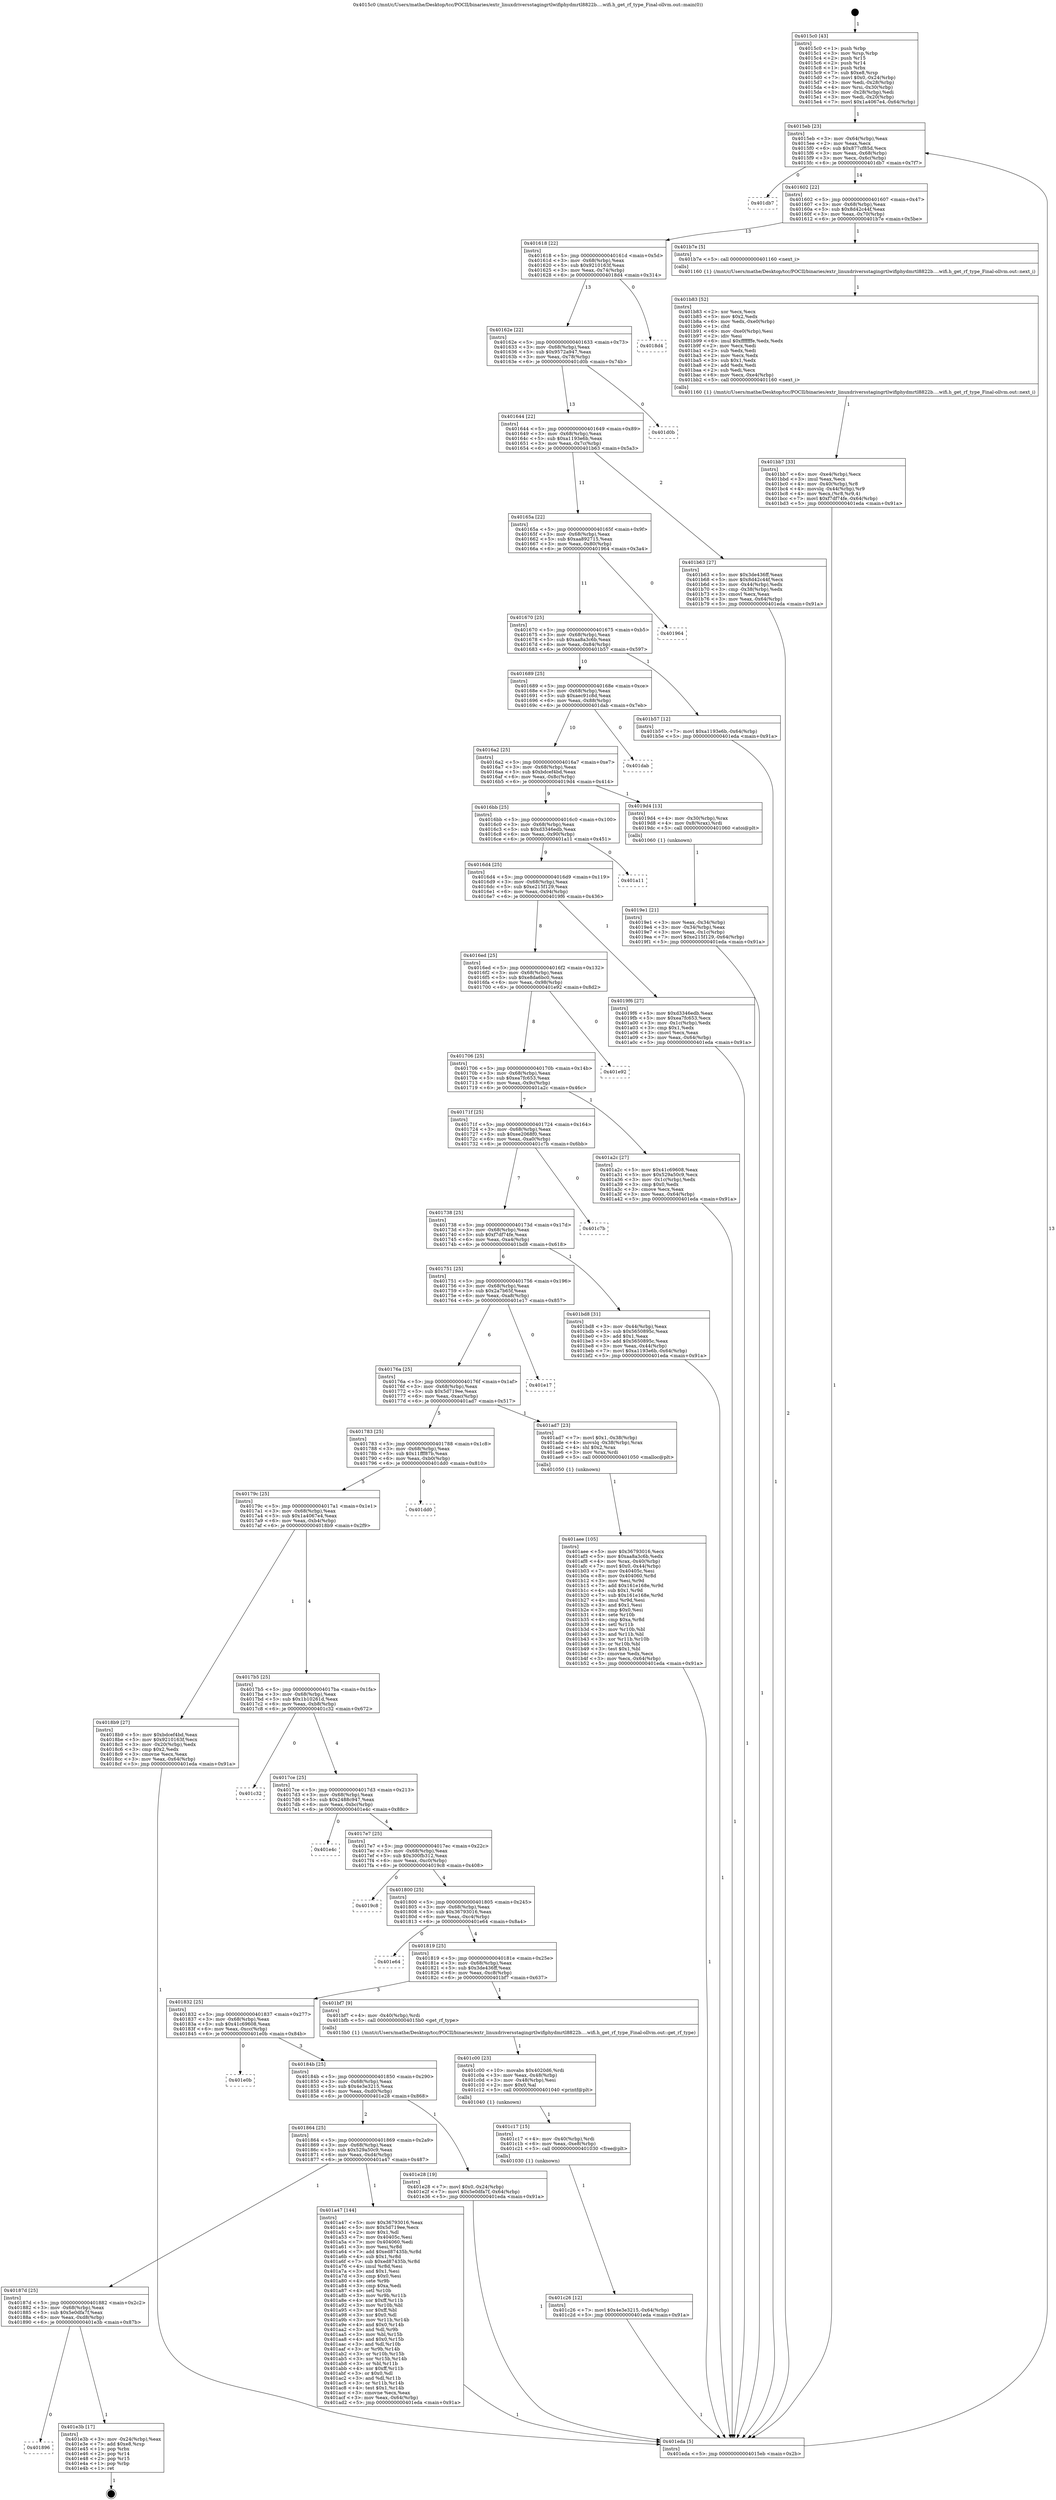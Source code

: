 digraph "0x4015c0" {
  label = "0x4015c0 (/mnt/c/Users/mathe/Desktop/tcc/POCII/binaries/extr_linuxdriversstagingrtlwifiphydmrtl8822b....wifi.h_get_rf_type_Final-ollvm.out::main(0))"
  labelloc = "t"
  node[shape=record]

  Entry [label="",width=0.3,height=0.3,shape=circle,fillcolor=black,style=filled]
  "0x4015eb" [label="{
     0x4015eb [23]\l
     | [instrs]\l
     &nbsp;&nbsp;0x4015eb \<+3\>: mov -0x64(%rbp),%eax\l
     &nbsp;&nbsp;0x4015ee \<+2\>: mov %eax,%ecx\l
     &nbsp;&nbsp;0x4015f0 \<+6\>: sub $0x877cf85d,%ecx\l
     &nbsp;&nbsp;0x4015f6 \<+3\>: mov %eax,-0x68(%rbp)\l
     &nbsp;&nbsp;0x4015f9 \<+3\>: mov %ecx,-0x6c(%rbp)\l
     &nbsp;&nbsp;0x4015fc \<+6\>: je 0000000000401db7 \<main+0x7f7\>\l
  }"]
  "0x401db7" [label="{
     0x401db7\l
  }", style=dashed]
  "0x401602" [label="{
     0x401602 [22]\l
     | [instrs]\l
     &nbsp;&nbsp;0x401602 \<+5\>: jmp 0000000000401607 \<main+0x47\>\l
     &nbsp;&nbsp;0x401607 \<+3\>: mov -0x68(%rbp),%eax\l
     &nbsp;&nbsp;0x40160a \<+5\>: sub $0x8d42c44f,%eax\l
     &nbsp;&nbsp;0x40160f \<+3\>: mov %eax,-0x70(%rbp)\l
     &nbsp;&nbsp;0x401612 \<+6\>: je 0000000000401b7e \<main+0x5be\>\l
  }"]
  Exit [label="",width=0.3,height=0.3,shape=circle,fillcolor=black,style=filled,peripheries=2]
  "0x401b7e" [label="{
     0x401b7e [5]\l
     | [instrs]\l
     &nbsp;&nbsp;0x401b7e \<+5\>: call 0000000000401160 \<next_i\>\l
     | [calls]\l
     &nbsp;&nbsp;0x401160 \{1\} (/mnt/c/Users/mathe/Desktop/tcc/POCII/binaries/extr_linuxdriversstagingrtlwifiphydmrtl8822b....wifi.h_get_rf_type_Final-ollvm.out::next_i)\l
  }"]
  "0x401618" [label="{
     0x401618 [22]\l
     | [instrs]\l
     &nbsp;&nbsp;0x401618 \<+5\>: jmp 000000000040161d \<main+0x5d\>\l
     &nbsp;&nbsp;0x40161d \<+3\>: mov -0x68(%rbp),%eax\l
     &nbsp;&nbsp;0x401620 \<+5\>: sub $0x9210163f,%eax\l
     &nbsp;&nbsp;0x401625 \<+3\>: mov %eax,-0x74(%rbp)\l
     &nbsp;&nbsp;0x401628 \<+6\>: je 00000000004018d4 \<main+0x314\>\l
  }"]
  "0x401896" [label="{
     0x401896\l
  }", style=dashed]
  "0x4018d4" [label="{
     0x4018d4\l
  }", style=dashed]
  "0x40162e" [label="{
     0x40162e [22]\l
     | [instrs]\l
     &nbsp;&nbsp;0x40162e \<+5\>: jmp 0000000000401633 \<main+0x73\>\l
     &nbsp;&nbsp;0x401633 \<+3\>: mov -0x68(%rbp),%eax\l
     &nbsp;&nbsp;0x401636 \<+5\>: sub $0x9572a947,%eax\l
     &nbsp;&nbsp;0x40163b \<+3\>: mov %eax,-0x78(%rbp)\l
     &nbsp;&nbsp;0x40163e \<+6\>: je 0000000000401d0b \<main+0x74b\>\l
  }"]
  "0x401e3b" [label="{
     0x401e3b [17]\l
     | [instrs]\l
     &nbsp;&nbsp;0x401e3b \<+3\>: mov -0x24(%rbp),%eax\l
     &nbsp;&nbsp;0x401e3e \<+7\>: add $0xe8,%rsp\l
     &nbsp;&nbsp;0x401e45 \<+1\>: pop %rbx\l
     &nbsp;&nbsp;0x401e46 \<+2\>: pop %r14\l
     &nbsp;&nbsp;0x401e48 \<+2\>: pop %r15\l
     &nbsp;&nbsp;0x401e4a \<+1\>: pop %rbp\l
     &nbsp;&nbsp;0x401e4b \<+1\>: ret\l
  }"]
  "0x401d0b" [label="{
     0x401d0b\l
  }", style=dashed]
  "0x401644" [label="{
     0x401644 [22]\l
     | [instrs]\l
     &nbsp;&nbsp;0x401644 \<+5\>: jmp 0000000000401649 \<main+0x89\>\l
     &nbsp;&nbsp;0x401649 \<+3\>: mov -0x68(%rbp),%eax\l
     &nbsp;&nbsp;0x40164c \<+5\>: sub $0xa1193e6b,%eax\l
     &nbsp;&nbsp;0x401651 \<+3\>: mov %eax,-0x7c(%rbp)\l
     &nbsp;&nbsp;0x401654 \<+6\>: je 0000000000401b63 \<main+0x5a3\>\l
  }"]
  "0x401c26" [label="{
     0x401c26 [12]\l
     | [instrs]\l
     &nbsp;&nbsp;0x401c26 \<+7\>: movl $0x4e3e3215,-0x64(%rbp)\l
     &nbsp;&nbsp;0x401c2d \<+5\>: jmp 0000000000401eda \<main+0x91a\>\l
  }"]
  "0x401b63" [label="{
     0x401b63 [27]\l
     | [instrs]\l
     &nbsp;&nbsp;0x401b63 \<+5\>: mov $0x3de436ff,%eax\l
     &nbsp;&nbsp;0x401b68 \<+5\>: mov $0x8d42c44f,%ecx\l
     &nbsp;&nbsp;0x401b6d \<+3\>: mov -0x44(%rbp),%edx\l
     &nbsp;&nbsp;0x401b70 \<+3\>: cmp -0x38(%rbp),%edx\l
     &nbsp;&nbsp;0x401b73 \<+3\>: cmovl %ecx,%eax\l
     &nbsp;&nbsp;0x401b76 \<+3\>: mov %eax,-0x64(%rbp)\l
     &nbsp;&nbsp;0x401b79 \<+5\>: jmp 0000000000401eda \<main+0x91a\>\l
  }"]
  "0x40165a" [label="{
     0x40165a [22]\l
     | [instrs]\l
     &nbsp;&nbsp;0x40165a \<+5\>: jmp 000000000040165f \<main+0x9f\>\l
     &nbsp;&nbsp;0x40165f \<+3\>: mov -0x68(%rbp),%eax\l
     &nbsp;&nbsp;0x401662 \<+5\>: sub $0xaa892715,%eax\l
     &nbsp;&nbsp;0x401667 \<+3\>: mov %eax,-0x80(%rbp)\l
     &nbsp;&nbsp;0x40166a \<+6\>: je 0000000000401964 \<main+0x3a4\>\l
  }"]
  "0x401c17" [label="{
     0x401c17 [15]\l
     | [instrs]\l
     &nbsp;&nbsp;0x401c17 \<+4\>: mov -0x40(%rbp),%rdi\l
     &nbsp;&nbsp;0x401c1b \<+6\>: mov %eax,-0xe8(%rbp)\l
     &nbsp;&nbsp;0x401c21 \<+5\>: call 0000000000401030 \<free@plt\>\l
     | [calls]\l
     &nbsp;&nbsp;0x401030 \{1\} (unknown)\l
  }"]
  "0x401964" [label="{
     0x401964\l
  }", style=dashed]
  "0x401670" [label="{
     0x401670 [25]\l
     | [instrs]\l
     &nbsp;&nbsp;0x401670 \<+5\>: jmp 0000000000401675 \<main+0xb5\>\l
     &nbsp;&nbsp;0x401675 \<+3\>: mov -0x68(%rbp),%eax\l
     &nbsp;&nbsp;0x401678 \<+5\>: sub $0xaa8a3c6b,%eax\l
     &nbsp;&nbsp;0x40167d \<+6\>: mov %eax,-0x84(%rbp)\l
     &nbsp;&nbsp;0x401683 \<+6\>: je 0000000000401b57 \<main+0x597\>\l
  }"]
  "0x401c00" [label="{
     0x401c00 [23]\l
     | [instrs]\l
     &nbsp;&nbsp;0x401c00 \<+10\>: movabs $0x4020d6,%rdi\l
     &nbsp;&nbsp;0x401c0a \<+3\>: mov %eax,-0x48(%rbp)\l
     &nbsp;&nbsp;0x401c0d \<+3\>: mov -0x48(%rbp),%esi\l
     &nbsp;&nbsp;0x401c10 \<+2\>: mov $0x0,%al\l
     &nbsp;&nbsp;0x401c12 \<+5\>: call 0000000000401040 \<printf@plt\>\l
     | [calls]\l
     &nbsp;&nbsp;0x401040 \{1\} (unknown)\l
  }"]
  "0x401b57" [label="{
     0x401b57 [12]\l
     | [instrs]\l
     &nbsp;&nbsp;0x401b57 \<+7\>: movl $0xa1193e6b,-0x64(%rbp)\l
     &nbsp;&nbsp;0x401b5e \<+5\>: jmp 0000000000401eda \<main+0x91a\>\l
  }"]
  "0x401689" [label="{
     0x401689 [25]\l
     | [instrs]\l
     &nbsp;&nbsp;0x401689 \<+5\>: jmp 000000000040168e \<main+0xce\>\l
     &nbsp;&nbsp;0x40168e \<+3\>: mov -0x68(%rbp),%eax\l
     &nbsp;&nbsp;0x401691 \<+5\>: sub $0xaec91c8d,%eax\l
     &nbsp;&nbsp;0x401696 \<+6\>: mov %eax,-0x88(%rbp)\l
     &nbsp;&nbsp;0x40169c \<+6\>: je 0000000000401dab \<main+0x7eb\>\l
  }"]
  "0x401bb7" [label="{
     0x401bb7 [33]\l
     | [instrs]\l
     &nbsp;&nbsp;0x401bb7 \<+6\>: mov -0xe4(%rbp),%ecx\l
     &nbsp;&nbsp;0x401bbd \<+3\>: imul %eax,%ecx\l
     &nbsp;&nbsp;0x401bc0 \<+4\>: mov -0x40(%rbp),%r8\l
     &nbsp;&nbsp;0x401bc4 \<+4\>: movslq -0x44(%rbp),%r9\l
     &nbsp;&nbsp;0x401bc8 \<+4\>: mov %ecx,(%r8,%r9,4)\l
     &nbsp;&nbsp;0x401bcc \<+7\>: movl $0xf7df74fe,-0x64(%rbp)\l
     &nbsp;&nbsp;0x401bd3 \<+5\>: jmp 0000000000401eda \<main+0x91a\>\l
  }"]
  "0x401dab" [label="{
     0x401dab\l
  }", style=dashed]
  "0x4016a2" [label="{
     0x4016a2 [25]\l
     | [instrs]\l
     &nbsp;&nbsp;0x4016a2 \<+5\>: jmp 00000000004016a7 \<main+0xe7\>\l
     &nbsp;&nbsp;0x4016a7 \<+3\>: mov -0x68(%rbp),%eax\l
     &nbsp;&nbsp;0x4016aa \<+5\>: sub $0xbdcef4bd,%eax\l
     &nbsp;&nbsp;0x4016af \<+6\>: mov %eax,-0x8c(%rbp)\l
     &nbsp;&nbsp;0x4016b5 \<+6\>: je 00000000004019d4 \<main+0x414\>\l
  }"]
  "0x401b83" [label="{
     0x401b83 [52]\l
     | [instrs]\l
     &nbsp;&nbsp;0x401b83 \<+2\>: xor %ecx,%ecx\l
     &nbsp;&nbsp;0x401b85 \<+5\>: mov $0x2,%edx\l
     &nbsp;&nbsp;0x401b8a \<+6\>: mov %edx,-0xe0(%rbp)\l
     &nbsp;&nbsp;0x401b90 \<+1\>: cltd\l
     &nbsp;&nbsp;0x401b91 \<+6\>: mov -0xe0(%rbp),%esi\l
     &nbsp;&nbsp;0x401b97 \<+2\>: idiv %esi\l
     &nbsp;&nbsp;0x401b99 \<+6\>: imul $0xfffffffe,%edx,%edx\l
     &nbsp;&nbsp;0x401b9f \<+2\>: mov %ecx,%edi\l
     &nbsp;&nbsp;0x401ba1 \<+2\>: sub %edx,%edi\l
     &nbsp;&nbsp;0x401ba3 \<+2\>: mov %ecx,%edx\l
     &nbsp;&nbsp;0x401ba5 \<+3\>: sub $0x1,%edx\l
     &nbsp;&nbsp;0x401ba8 \<+2\>: add %edx,%edi\l
     &nbsp;&nbsp;0x401baa \<+2\>: sub %edi,%ecx\l
     &nbsp;&nbsp;0x401bac \<+6\>: mov %ecx,-0xe4(%rbp)\l
     &nbsp;&nbsp;0x401bb2 \<+5\>: call 0000000000401160 \<next_i\>\l
     | [calls]\l
     &nbsp;&nbsp;0x401160 \{1\} (/mnt/c/Users/mathe/Desktop/tcc/POCII/binaries/extr_linuxdriversstagingrtlwifiphydmrtl8822b....wifi.h_get_rf_type_Final-ollvm.out::next_i)\l
  }"]
  "0x4019d4" [label="{
     0x4019d4 [13]\l
     | [instrs]\l
     &nbsp;&nbsp;0x4019d4 \<+4\>: mov -0x30(%rbp),%rax\l
     &nbsp;&nbsp;0x4019d8 \<+4\>: mov 0x8(%rax),%rdi\l
     &nbsp;&nbsp;0x4019dc \<+5\>: call 0000000000401060 \<atoi@plt\>\l
     | [calls]\l
     &nbsp;&nbsp;0x401060 \{1\} (unknown)\l
  }"]
  "0x4016bb" [label="{
     0x4016bb [25]\l
     | [instrs]\l
     &nbsp;&nbsp;0x4016bb \<+5\>: jmp 00000000004016c0 \<main+0x100\>\l
     &nbsp;&nbsp;0x4016c0 \<+3\>: mov -0x68(%rbp),%eax\l
     &nbsp;&nbsp;0x4016c3 \<+5\>: sub $0xd3346edb,%eax\l
     &nbsp;&nbsp;0x4016c8 \<+6\>: mov %eax,-0x90(%rbp)\l
     &nbsp;&nbsp;0x4016ce \<+6\>: je 0000000000401a11 \<main+0x451\>\l
  }"]
  "0x401aee" [label="{
     0x401aee [105]\l
     | [instrs]\l
     &nbsp;&nbsp;0x401aee \<+5\>: mov $0x36793016,%ecx\l
     &nbsp;&nbsp;0x401af3 \<+5\>: mov $0xaa8a3c6b,%edx\l
     &nbsp;&nbsp;0x401af8 \<+4\>: mov %rax,-0x40(%rbp)\l
     &nbsp;&nbsp;0x401afc \<+7\>: movl $0x0,-0x44(%rbp)\l
     &nbsp;&nbsp;0x401b03 \<+7\>: mov 0x40405c,%esi\l
     &nbsp;&nbsp;0x401b0a \<+8\>: mov 0x404060,%r8d\l
     &nbsp;&nbsp;0x401b12 \<+3\>: mov %esi,%r9d\l
     &nbsp;&nbsp;0x401b15 \<+7\>: add $0x161e168e,%r9d\l
     &nbsp;&nbsp;0x401b1c \<+4\>: sub $0x1,%r9d\l
     &nbsp;&nbsp;0x401b20 \<+7\>: sub $0x161e168e,%r9d\l
     &nbsp;&nbsp;0x401b27 \<+4\>: imul %r9d,%esi\l
     &nbsp;&nbsp;0x401b2b \<+3\>: and $0x1,%esi\l
     &nbsp;&nbsp;0x401b2e \<+3\>: cmp $0x0,%esi\l
     &nbsp;&nbsp;0x401b31 \<+4\>: sete %r10b\l
     &nbsp;&nbsp;0x401b35 \<+4\>: cmp $0xa,%r8d\l
     &nbsp;&nbsp;0x401b39 \<+4\>: setl %r11b\l
     &nbsp;&nbsp;0x401b3d \<+3\>: mov %r10b,%bl\l
     &nbsp;&nbsp;0x401b40 \<+3\>: and %r11b,%bl\l
     &nbsp;&nbsp;0x401b43 \<+3\>: xor %r11b,%r10b\l
     &nbsp;&nbsp;0x401b46 \<+3\>: or %r10b,%bl\l
     &nbsp;&nbsp;0x401b49 \<+3\>: test $0x1,%bl\l
     &nbsp;&nbsp;0x401b4c \<+3\>: cmovne %edx,%ecx\l
     &nbsp;&nbsp;0x401b4f \<+3\>: mov %ecx,-0x64(%rbp)\l
     &nbsp;&nbsp;0x401b52 \<+5\>: jmp 0000000000401eda \<main+0x91a\>\l
  }"]
  "0x401a11" [label="{
     0x401a11\l
  }", style=dashed]
  "0x4016d4" [label="{
     0x4016d4 [25]\l
     | [instrs]\l
     &nbsp;&nbsp;0x4016d4 \<+5\>: jmp 00000000004016d9 \<main+0x119\>\l
     &nbsp;&nbsp;0x4016d9 \<+3\>: mov -0x68(%rbp),%eax\l
     &nbsp;&nbsp;0x4016dc \<+5\>: sub $0xe215f129,%eax\l
     &nbsp;&nbsp;0x4016e1 \<+6\>: mov %eax,-0x94(%rbp)\l
     &nbsp;&nbsp;0x4016e7 \<+6\>: je 00000000004019f6 \<main+0x436\>\l
  }"]
  "0x40187d" [label="{
     0x40187d [25]\l
     | [instrs]\l
     &nbsp;&nbsp;0x40187d \<+5\>: jmp 0000000000401882 \<main+0x2c2\>\l
     &nbsp;&nbsp;0x401882 \<+3\>: mov -0x68(%rbp),%eax\l
     &nbsp;&nbsp;0x401885 \<+5\>: sub $0x5e0dfa7f,%eax\l
     &nbsp;&nbsp;0x40188a \<+6\>: mov %eax,-0xd8(%rbp)\l
     &nbsp;&nbsp;0x401890 \<+6\>: je 0000000000401e3b \<main+0x87b\>\l
  }"]
  "0x4019f6" [label="{
     0x4019f6 [27]\l
     | [instrs]\l
     &nbsp;&nbsp;0x4019f6 \<+5\>: mov $0xd3346edb,%eax\l
     &nbsp;&nbsp;0x4019fb \<+5\>: mov $0xea7fc653,%ecx\l
     &nbsp;&nbsp;0x401a00 \<+3\>: mov -0x1c(%rbp),%edx\l
     &nbsp;&nbsp;0x401a03 \<+3\>: cmp $0x1,%edx\l
     &nbsp;&nbsp;0x401a06 \<+3\>: cmovl %ecx,%eax\l
     &nbsp;&nbsp;0x401a09 \<+3\>: mov %eax,-0x64(%rbp)\l
     &nbsp;&nbsp;0x401a0c \<+5\>: jmp 0000000000401eda \<main+0x91a\>\l
  }"]
  "0x4016ed" [label="{
     0x4016ed [25]\l
     | [instrs]\l
     &nbsp;&nbsp;0x4016ed \<+5\>: jmp 00000000004016f2 \<main+0x132\>\l
     &nbsp;&nbsp;0x4016f2 \<+3\>: mov -0x68(%rbp),%eax\l
     &nbsp;&nbsp;0x4016f5 \<+5\>: sub $0xe8da6bc0,%eax\l
     &nbsp;&nbsp;0x4016fa \<+6\>: mov %eax,-0x98(%rbp)\l
     &nbsp;&nbsp;0x401700 \<+6\>: je 0000000000401e92 \<main+0x8d2\>\l
  }"]
  "0x401a47" [label="{
     0x401a47 [144]\l
     | [instrs]\l
     &nbsp;&nbsp;0x401a47 \<+5\>: mov $0x36793016,%eax\l
     &nbsp;&nbsp;0x401a4c \<+5\>: mov $0x5d719ee,%ecx\l
     &nbsp;&nbsp;0x401a51 \<+2\>: mov $0x1,%dl\l
     &nbsp;&nbsp;0x401a53 \<+7\>: mov 0x40405c,%esi\l
     &nbsp;&nbsp;0x401a5a \<+7\>: mov 0x404060,%edi\l
     &nbsp;&nbsp;0x401a61 \<+3\>: mov %esi,%r8d\l
     &nbsp;&nbsp;0x401a64 \<+7\>: add $0xed87435b,%r8d\l
     &nbsp;&nbsp;0x401a6b \<+4\>: sub $0x1,%r8d\l
     &nbsp;&nbsp;0x401a6f \<+7\>: sub $0xed87435b,%r8d\l
     &nbsp;&nbsp;0x401a76 \<+4\>: imul %r8d,%esi\l
     &nbsp;&nbsp;0x401a7a \<+3\>: and $0x1,%esi\l
     &nbsp;&nbsp;0x401a7d \<+3\>: cmp $0x0,%esi\l
     &nbsp;&nbsp;0x401a80 \<+4\>: sete %r9b\l
     &nbsp;&nbsp;0x401a84 \<+3\>: cmp $0xa,%edi\l
     &nbsp;&nbsp;0x401a87 \<+4\>: setl %r10b\l
     &nbsp;&nbsp;0x401a8b \<+3\>: mov %r9b,%r11b\l
     &nbsp;&nbsp;0x401a8e \<+4\>: xor $0xff,%r11b\l
     &nbsp;&nbsp;0x401a92 \<+3\>: mov %r10b,%bl\l
     &nbsp;&nbsp;0x401a95 \<+3\>: xor $0xff,%bl\l
     &nbsp;&nbsp;0x401a98 \<+3\>: xor $0x0,%dl\l
     &nbsp;&nbsp;0x401a9b \<+3\>: mov %r11b,%r14b\l
     &nbsp;&nbsp;0x401a9e \<+4\>: and $0x0,%r14b\l
     &nbsp;&nbsp;0x401aa2 \<+3\>: and %dl,%r9b\l
     &nbsp;&nbsp;0x401aa5 \<+3\>: mov %bl,%r15b\l
     &nbsp;&nbsp;0x401aa8 \<+4\>: and $0x0,%r15b\l
     &nbsp;&nbsp;0x401aac \<+3\>: and %dl,%r10b\l
     &nbsp;&nbsp;0x401aaf \<+3\>: or %r9b,%r14b\l
     &nbsp;&nbsp;0x401ab2 \<+3\>: or %r10b,%r15b\l
     &nbsp;&nbsp;0x401ab5 \<+3\>: xor %r15b,%r14b\l
     &nbsp;&nbsp;0x401ab8 \<+3\>: or %bl,%r11b\l
     &nbsp;&nbsp;0x401abb \<+4\>: xor $0xff,%r11b\l
     &nbsp;&nbsp;0x401abf \<+3\>: or $0x0,%dl\l
     &nbsp;&nbsp;0x401ac2 \<+3\>: and %dl,%r11b\l
     &nbsp;&nbsp;0x401ac5 \<+3\>: or %r11b,%r14b\l
     &nbsp;&nbsp;0x401ac8 \<+4\>: test $0x1,%r14b\l
     &nbsp;&nbsp;0x401acc \<+3\>: cmovne %ecx,%eax\l
     &nbsp;&nbsp;0x401acf \<+3\>: mov %eax,-0x64(%rbp)\l
     &nbsp;&nbsp;0x401ad2 \<+5\>: jmp 0000000000401eda \<main+0x91a\>\l
  }"]
  "0x401e92" [label="{
     0x401e92\l
  }", style=dashed]
  "0x401706" [label="{
     0x401706 [25]\l
     | [instrs]\l
     &nbsp;&nbsp;0x401706 \<+5\>: jmp 000000000040170b \<main+0x14b\>\l
     &nbsp;&nbsp;0x40170b \<+3\>: mov -0x68(%rbp),%eax\l
     &nbsp;&nbsp;0x40170e \<+5\>: sub $0xea7fc653,%eax\l
     &nbsp;&nbsp;0x401713 \<+6\>: mov %eax,-0x9c(%rbp)\l
     &nbsp;&nbsp;0x401719 \<+6\>: je 0000000000401a2c \<main+0x46c\>\l
  }"]
  "0x401864" [label="{
     0x401864 [25]\l
     | [instrs]\l
     &nbsp;&nbsp;0x401864 \<+5\>: jmp 0000000000401869 \<main+0x2a9\>\l
     &nbsp;&nbsp;0x401869 \<+3\>: mov -0x68(%rbp),%eax\l
     &nbsp;&nbsp;0x40186c \<+5\>: sub $0x529a50c9,%eax\l
     &nbsp;&nbsp;0x401871 \<+6\>: mov %eax,-0xd4(%rbp)\l
     &nbsp;&nbsp;0x401877 \<+6\>: je 0000000000401a47 \<main+0x487\>\l
  }"]
  "0x401a2c" [label="{
     0x401a2c [27]\l
     | [instrs]\l
     &nbsp;&nbsp;0x401a2c \<+5\>: mov $0x41c69608,%eax\l
     &nbsp;&nbsp;0x401a31 \<+5\>: mov $0x529a50c9,%ecx\l
     &nbsp;&nbsp;0x401a36 \<+3\>: mov -0x1c(%rbp),%edx\l
     &nbsp;&nbsp;0x401a39 \<+3\>: cmp $0x0,%edx\l
     &nbsp;&nbsp;0x401a3c \<+3\>: cmove %ecx,%eax\l
     &nbsp;&nbsp;0x401a3f \<+3\>: mov %eax,-0x64(%rbp)\l
     &nbsp;&nbsp;0x401a42 \<+5\>: jmp 0000000000401eda \<main+0x91a\>\l
  }"]
  "0x40171f" [label="{
     0x40171f [25]\l
     | [instrs]\l
     &nbsp;&nbsp;0x40171f \<+5\>: jmp 0000000000401724 \<main+0x164\>\l
     &nbsp;&nbsp;0x401724 \<+3\>: mov -0x68(%rbp),%eax\l
     &nbsp;&nbsp;0x401727 \<+5\>: sub $0xee2068f0,%eax\l
     &nbsp;&nbsp;0x40172c \<+6\>: mov %eax,-0xa0(%rbp)\l
     &nbsp;&nbsp;0x401732 \<+6\>: je 0000000000401c7b \<main+0x6bb\>\l
  }"]
  "0x401e28" [label="{
     0x401e28 [19]\l
     | [instrs]\l
     &nbsp;&nbsp;0x401e28 \<+7\>: movl $0x0,-0x24(%rbp)\l
     &nbsp;&nbsp;0x401e2f \<+7\>: movl $0x5e0dfa7f,-0x64(%rbp)\l
     &nbsp;&nbsp;0x401e36 \<+5\>: jmp 0000000000401eda \<main+0x91a\>\l
  }"]
  "0x401c7b" [label="{
     0x401c7b\l
  }", style=dashed]
  "0x401738" [label="{
     0x401738 [25]\l
     | [instrs]\l
     &nbsp;&nbsp;0x401738 \<+5\>: jmp 000000000040173d \<main+0x17d\>\l
     &nbsp;&nbsp;0x40173d \<+3\>: mov -0x68(%rbp),%eax\l
     &nbsp;&nbsp;0x401740 \<+5\>: sub $0xf7df74fe,%eax\l
     &nbsp;&nbsp;0x401745 \<+6\>: mov %eax,-0xa4(%rbp)\l
     &nbsp;&nbsp;0x40174b \<+6\>: je 0000000000401bd8 \<main+0x618\>\l
  }"]
  "0x40184b" [label="{
     0x40184b [25]\l
     | [instrs]\l
     &nbsp;&nbsp;0x40184b \<+5\>: jmp 0000000000401850 \<main+0x290\>\l
     &nbsp;&nbsp;0x401850 \<+3\>: mov -0x68(%rbp),%eax\l
     &nbsp;&nbsp;0x401853 \<+5\>: sub $0x4e3e3215,%eax\l
     &nbsp;&nbsp;0x401858 \<+6\>: mov %eax,-0xd0(%rbp)\l
     &nbsp;&nbsp;0x40185e \<+6\>: je 0000000000401e28 \<main+0x868\>\l
  }"]
  "0x401bd8" [label="{
     0x401bd8 [31]\l
     | [instrs]\l
     &nbsp;&nbsp;0x401bd8 \<+3\>: mov -0x44(%rbp),%eax\l
     &nbsp;&nbsp;0x401bdb \<+5\>: sub $0x5650895c,%eax\l
     &nbsp;&nbsp;0x401be0 \<+3\>: add $0x1,%eax\l
     &nbsp;&nbsp;0x401be3 \<+5\>: add $0x5650895c,%eax\l
     &nbsp;&nbsp;0x401be8 \<+3\>: mov %eax,-0x44(%rbp)\l
     &nbsp;&nbsp;0x401beb \<+7\>: movl $0xa1193e6b,-0x64(%rbp)\l
     &nbsp;&nbsp;0x401bf2 \<+5\>: jmp 0000000000401eda \<main+0x91a\>\l
  }"]
  "0x401751" [label="{
     0x401751 [25]\l
     | [instrs]\l
     &nbsp;&nbsp;0x401751 \<+5\>: jmp 0000000000401756 \<main+0x196\>\l
     &nbsp;&nbsp;0x401756 \<+3\>: mov -0x68(%rbp),%eax\l
     &nbsp;&nbsp;0x401759 \<+5\>: sub $0x2a7b65f,%eax\l
     &nbsp;&nbsp;0x40175e \<+6\>: mov %eax,-0xa8(%rbp)\l
     &nbsp;&nbsp;0x401764 \<+6\>: je 0000000000401e17 \<main+0x857\>\l
  }"]
  "0x401e0b" [label="{
     0x401e0b\l
  }", style=dashed]
  "0x401e17" [label="{
     0x401e17\l
  }", style=dashed]
  "0x40176a" [label="{
     0x40176a [25]\l
     | [instrs]\l
     &nbsp;&nbsp;0x40176a \<+5\>: jmp 000000000040176f \<main+0x1af\>\l
     &nbsp;&nbsp;0x40176f \<+3\>: mov -0x68(%rbp),%eax\l
     &nbsp;&nbsp;0x401772 \<+5\>: sub $0x5d719ee,%eax\l
     &nbsp;&nbsp;0x401777 \<+6\>: mov %eax,-0xac(%rbp)\l
     &nbsp;&nbsp;0x40177d \<+6\>: je 0000000000401ad7 \<main+0x517\>\l
  }"]
  "0x401832" [label="{
     0x401832 [25]\l
     | [instrs]\l
     &nbsp;&nbsp;0x401832 \<+5\>: jmp 0000000000401837 \<main+0x277\>\l
     &nbsp;&nbsp;0x401837 \<+3\>: mov -0x68(%rbp),%eax\l
     &nbsp;&nbsp;0x40183a \<+5\>: sub $0x41c69608,%eax\l
     &nbsp;&nbsp;0x40183f \<+6\>: mov %eax,-0xcc(%rbp)\l
     &nbsp;&nbsp;0x401845 \<+6\>: je 0000000000401e0b \<main+0x84b\>\l
  }"]
  "0x401ad7" [label="{
     0x401ad7 [23]\l
     | [instrs]\l
     &nbsp;&nbsp;0x401ad7 \<+7\>: movl $0x1,-0x38(%rbp)\l
     &nbsp;&nbsp;0x401ade \<+4\>: movslq -0x38(%rbp),%rax\l
     &nbsp;&nbsp;0x401ae2 \<+4\>: shl $0x2,%rax\l
     &nbsp;&nbsp;0x401ae6 \<+3\>: mov %rax,%rdi\l
     &nbsp;&nbsp;0x401ae9 \<+5\>: call 0000000000401050 \<malloc@plt\>\l
     | [calls]\l
     &nbsp;&nbsp;0x401050 \{1\} (unknown)\l
  }"]
  "0x401783" [label="{
     0x401783 [25]\l
     | [instrs]\l
     &nbsp;&nbsp;0x401783 \<+5\>: jmp 0000000000401788 \<main+0x1c8\>\l
     &nbsp;&nbsp;0x401788 \<+3\>: mov -0x68(%rbp),%eax\l
     &nbsp;&nbsp;0x40178b \<+5\>: sub $0x11fff87b,%eax\l
     &nbsp;&nbsp;0x401790 \<+6\>: mov %eax,-0xb0(%rbp)\l
     &nbsp;&nbsp;0x401796 \<+6\>: je 0000000000401dd0 \<main+0x810\>\l
  }"]
  "0x401bf7" [label="{
     0x401bf7 [9]\l
     | [instrs]\l
     &nbsp;&nbsp;0x401bf7 \<+4\>: mov -0x40(%rbp),%rdi\l
     &nbsp;&nbsp;0x401bfb \<+5\>: call 00000000004015b0 \<get_rf_type\>\l
     | [calls]\l
     &nbsp;&nbsp;0x4015b0 \{1\} (/mnt/c/Users/mathe/Desktop/tcc/POCII/binaries/extr_linuxdriversstagingrtlwifiphydmrtl8822b....wifi.h_get_rf_type_Final-ollvm.out::get_rf_type)\l
  }"]
  "0x401dd0" [label="{
     0x401dd0\l
  }", style=dashed]
  "0x40179c" [label="{
     0x40179c [25]\l
     | [instrs]\l
     &nbsp;&nbsp;0x40179c \<+5\>: jmp 00000000004017a1 \<main+0x1e1\>\l
     &nbsp;&nbsp;0x4017a1 \<+3\>: mov -0x68(%rbp),%eax\l
     &nbsp;&nbsp;0x4017a4 \<+5\>: sub $0x1a4067e4,%eax\l
     &nbsp;&nbsp;0x4017a9 \<+6\>: mov %eax,-0xb4(%rbp)\l
     &nbsp;&nbsp;0x4017af \<+6\>: je 00000000004018b9 \<main+0x2f9\>\l
  }"]
  "0x401819" [label="{
     0x401819 [25]\l
     | [instrs]\l
     &nbsp;&nbsp;0x401819 \<+5\>: jmp 000000000040181e \<main+0x25e\>\l
     &nbsp;&nbsp;0x40181e \<+3\>: mov -0x68(%rbp),%eax\l
     &nbsp;&nbsp;0x401821 \<+5\>: sub $0x3de436ff,%eax\l
     &nbsp;&nbsp;0x401826 \<+6\>: mov %eax,-0xc8(%rbp)\l
     &nbsp;&nbsp;0x40182c \<+6\>: je 0000000000401bf7 \<main+0x637\>\l
  }"]
  "0x4018b9" [label="{
     0x4018b9 [27]\l
     | [instrs]\l
     &nbsp;&nbsp;0x4018b9 \<+5\>: mov $0xbdcef4bd,%eax\l
     &nbsp;&nbsp;0x4018be \<+5\>: mov $0x9210163f,%ecx\l
     &nbsp;&nbsp;0x4018c3 \<+3\>: mov -0x20(%rbp),%edx\l
     &nbsp;&nbsp;0x4018c6 \<+3\>: cmp $0x2,%edx\l
     &nbsp;&nbsp;0x4018c9 \<+3\>: cmovne %ecx,%eax\l
     &nbsp;&nbsp;0x4018cc \<+3\>: mov %eax,-0x64(%rbp)\l
     &nbsp;&nbsp;0x4018cf \<+5\>: jmp 0000000000401eda \<main+0x91a\>\l
  }"]
  "0x4017b5" [label="{
     0x4017b5 [25]\l
     | [instrs]\l
     &nbsp;&nbsp;0x4017b5 \<+5\>: jmp 00000000004017ba \<main+0x1fa\>\l
     &nbsp;&nbsp;0x4017ba \<+3\>: mov -0x68(%rbp),%eax\l
     &nbsp;&nbsp;0x4017bd \<+5\>: sub $0x1b10261d,%eax\l
     &nbsp;&nbsp;0x4017c2 \<+6\>: mov %eax,-0xb8(%rbp)\l
     &nbsp;&nbsp;0x4017c8 \<+6\>: je 0000000000401c32 \<main+0x672\>\l
  }"]
  "0x401eda" [label="{
     0x401eda [5]\l
     | [instrs]\l
     &nbsp;&nbsp;0x401eda \<+5\>: jmp 00000000004015eb \<main+0x2b\>\l
  }"]
  "0x4015c0" [label="{
     0x4015c0 [43]\l
     | [instrs]\l
     &nbsp;&nbsp;0x4015c0 \<+1\>: push %rbp\l
     &nbsp;&nbsp;0x4015c1 \<+3\>: mov %rsp,%rbp\l
     &nbsp;&nbsp;0x4015c4 \<+2\>: push %r15\l
     &nbsp;&nbsp;0x4015c6 \<+2\>: push %r14\l
     &nbsp;&nbsp;0x4015c8 \<+1\>: push %rbx\l
     &nbsp;&nbsp;0x4015c9 \<+7\>: sub $0xe8,%rsp\l
     &nbsp;&nbsp;0x4015d0 \<+7\>: movl $0x0,-0x24(%rbp)\l
     &nbsp;&nbsp;0x4015d7 \<+3\>: mov %edi,-0x28(%rbp)\l
     &nbsp;&nbsp;0x4015da \<+4\>: mov %rsi,-0x30(%rbp)\l
     &nbsp;&nbsp;0x4015de \<+3\>: mov -0x28(%rbp),%edi\l
     &nbsp;&nbsp;0x4015e1 \<+3\>: mov %edi,-0x20(%rbp)\l
     &nbsp;&nbsp;0x4015e4 \<+7\>: movl $0x1a4067e4,-0x64(%rbp)\l
  }"]
  "0x4019e1" [label="{
     0x4019e1 [21]\l
     | [instrs]\l
     &nbsp;&nbsp;0x4019e1 \<+3\>: mov %eax,-0x34(%rbp)\l
     &nbsp;&nbsp;0x4019e4 \<+3\>: mov -0x34(%rbp),%eax\l
     &nbsp;&nbsp;0x4019e7 \<+3\>: mov %eax,-0x1c(%rbp)\l
     &nbsp;&nbsp;0x4019ea \<+7\>: movl $0xe215f129,-0x64(%rbp)\l
     &nbsp;&nbsp;0x4019f1 \<+5\>: jmp 0000000000401eda \<main+0x91a\>\l
  }"]
  "0x401e64" [label="{
     0x401e64\l
  }", style=dashed]
  "0x401c32" [label="{
     0x401c32\l
  }", style=dashed]
  "0x4017ce" [label="{
     0x4017ce [25]\l
     | [instrs]\l
     &nbsp;&nbsp;0x4017ce \<+5\>: jmp 00000000004017d3 \<main+0x213\>\l
     &nbsp;&nbsp;0x4017d3 \<+3\>: mov -0x68(%rbp),%eax\l
     &nbsp;&nbsp;0x4017d6 \<+5\>: sub $0x2488c947,%eax\l
     &nbsp;&nbsp;0x4017db \<+6\>: mov %eax,-0xbc(%rbp)\l
     &nbsp;&nbsp;0x4017e1 \<+6\>: je 0000000000401e4c \<main+0x88c\>\l
  }"]
  "0x401800" [label="{
     0x401800 [25]\l
     | [instrs]\l
     &nbsp;&nbsp;0x401800 \<+5\>: jmp 0000000000401805 \<main+0x245\>\l
     &nbsp;&nbsp;0x401805 \<+3\>: mov -0x68(%rbp),%eax\l
     &nbsp;&nbsp;0x401808 \<+5\>: sub $0x36793016,%eax\l
     &nbsp;&nbsp;0x40180d \<+6\>: mov %eax,-0xc4(%rbp)\l
     &nbsp;&nbsp;0x401813 \<+6\>: je 0000000000401e64 \<main+0x8a4\>\l
  }"]
  "0x401e4c" [label="{
     0x401e4c\l
  }", style=dashed]
  "0x4017e7" [label="{
     0x4017e7 [25]\l
     | [instrs]\l
     &nbsp;&nbsp;0x4017e7 \<+5\>: jmp 00000000004017ec \<main+0x22c\>\l
     &nbsp;&nbsp;0x4017ec \<+3\>: mov -0x68(%rbp),%eax\l
     &nbsp;&nbsp;0x4017ef \<+5\>: sub $0x300fb312,%eax\l
     &nbsp;&nbsp;0x4017f4 \<+6\>: mov %eax,-0xc0(%rbp)\l
     &nbsp;&nbsp;0x4017fa \<+6\>: je 00000000004019c8 \<main+0x408\>\l
  }"]
  "0x4019c8" [label="{
     0x4019c8\l
  }", style=dashed]
  Entry -> "0x4015c0" [label=" 1"]
  "0x4015eb" -> "0x401db7" [label=" 0"]
  "0x4015eb" -> "0x401602" [label=" 14"]
  "0x401e3b" -> Exit [label=" 1"]
  "0x401602" -> "0x401b7e" [label=" 1"]
  "0x401602" -> "0x401618" [label=" 13"]
  "0x40187d" -> "0x401896" [label=" 0"]
  "0x401618" -> "0x4018d4" [label=" 0"]
  "0x401618" -> "0x40162e" [label=" 13"]
  "0x40187d" -> "0x401e3b" [label=" 1"]
  "0x40162e" -> "0x401d0b" [label=" 0"]
  "0x40162e" -> "0x401644" [label=" 13"]
  "0x401e28" -> "0x401eda" [label=" 1"]
  "0x401644" -> "0x401b63" [label=" 2"]
  "0x401644" -> "0x40165a" [label=" 11"]
  "0x401c26" -> "0x401eda" [label=" 1"]
  "0x40165a" -> "0x401964" [label=" 0"]
  "0x40165a" -> "0x401670" [label=" 11"]
  "0x401c17" -> "0x401c26" [label=" 1"]
  "0x401670" -> "0x401b57" [label=" 1"]
  "0x401670" -> "0x401689" [label=" 10"]
  "0x401c00" -> "0x401c17" [label=" 1"]
  "0x401689" -> "0x401dab" [label=" 0"]
  "0x401689" -> "0x4016a2" [label=" 10"]
  "0x401bf7" -> "0x401c00" [label=" 1"]
  "0x4016a2" -> "0x4019d4" [label=" 1"]
  "0x4016a2" -> "0x4016bb" [label=" 9"]
  "0x401bd8" -> "0x401eda" [label=" 1"]
  "0x4016bb" -> "0x401a11" [label=" 0"]
  "0x4016bb" -> "0x4016d4" [label=" 9"]
  "0x401bb7" -> "0x401eda" [label=" 1"]
  "0x4016d4" -> "0x4019f6" [label=" 1"]
  "0x4016d4" -> "0x4016ed" [label=" 8"]
  "0x401b83" -> "0x401bb7" [label=" 1"]
  "0x4016ed" -> "0x401e92" [label=" 0"]
  "0x4016ed" -> "0x401706" [label=" 8"]
  "0x401b7e" -> "0x401b83" [label=" 1"]
  "0x401706" -> "0x401a2c" [label=" 1"]
  "0x401706" -> "0x40171f" [label=" 7"]
  "0x401b57" -> "0x401eda" [label=" 1"]
  "0x40171f" -> "0x401c7b" [label=" 0"]
  "0x40171f" -> "0x401738" [label=" 7"]
  "0x401aee" -> "0x401eda" [label=" 1"]
  "0x401738" -> "0x401bd8" [label=" 1"]
  "0x401738" -> "0x401751" [label=" 6"]
  "0x401a47" -> "0x401eda" [label=" 1"]
  "0x401751" -> "0x401e17" [label=" 0"]
  "0x401751" -> "0x40176a" [label=" 6"]
  "0x401864" -> "0x40187d" [label=" 1"]
  "0x40176a" -> "0x401ad7" [label=" 1"]
  "0x40176a" -> "0x401783" [label=" 5"]
  "0x401b63" -> "0x401eda" [label=" 2"]
  "0x401783" -> "0x401dd0" [label=" 0"]
  "0x401783" -> "0x40179c" [label=" 5"]
  "0x40184b" -> "0x401864" [label=" 2"]
  "0x40179c" -> "0x4018b9" [label=" 1"]
  "0x40179c" -> "0x4017b5" [label=" 4"]
  "0x4018b9" -> "0x401eda" [label=" 1"]
  "0x4015c0" -> "0x4015eb" [label=" 1"]
  "0x401eda" -> "0x4015eb" [label=" 13"]
  "0x4019d4" -> "0x4019e1" [label=" 1"]
  "0x4019e1" -> "0x401eda" [label=" 1"]
  "0x4019f6" -> "0x401eda" [label=" 1"]
  "0x401a2c" -> "0x401eda" [label=" 1"]
  "0x401ad7" -> "0x401aee" [label=" 1"]
  "0x4017b5" -> "0x401c32" [label=" 0"]
  "0x4017b5" -> "0x4017ce" [label=" 4"]
  "0x401832" -> "0x40184b" [label=" 3"]
  "0x4017ce" -> "0x401e4c" [label=" 0"]
  "0x4017ce" -> "0x4017e7" [label=" 4"]
  "0x401864" -> "0x401a47" [label=" 1"]
  "0x4017e7" -> "0x4019c8" [label=" 0"]
  "0x4017e7" -> "0x401800" [label=" 4"]
  "0x401832" -> "0x401e0b" [label=" 0"]
  "0x401800" -> "0x401e64" [label=" 0"]
  "0x401800" -> "0x401819" [label=" 4"]
  "0x40184b" -> "0x401e28" [label=" 1"]
  "0x401819" -> "0x401bf7" [label=" 1"]
  "0x401819" -> "0x401832" [label=" 3"]
}
